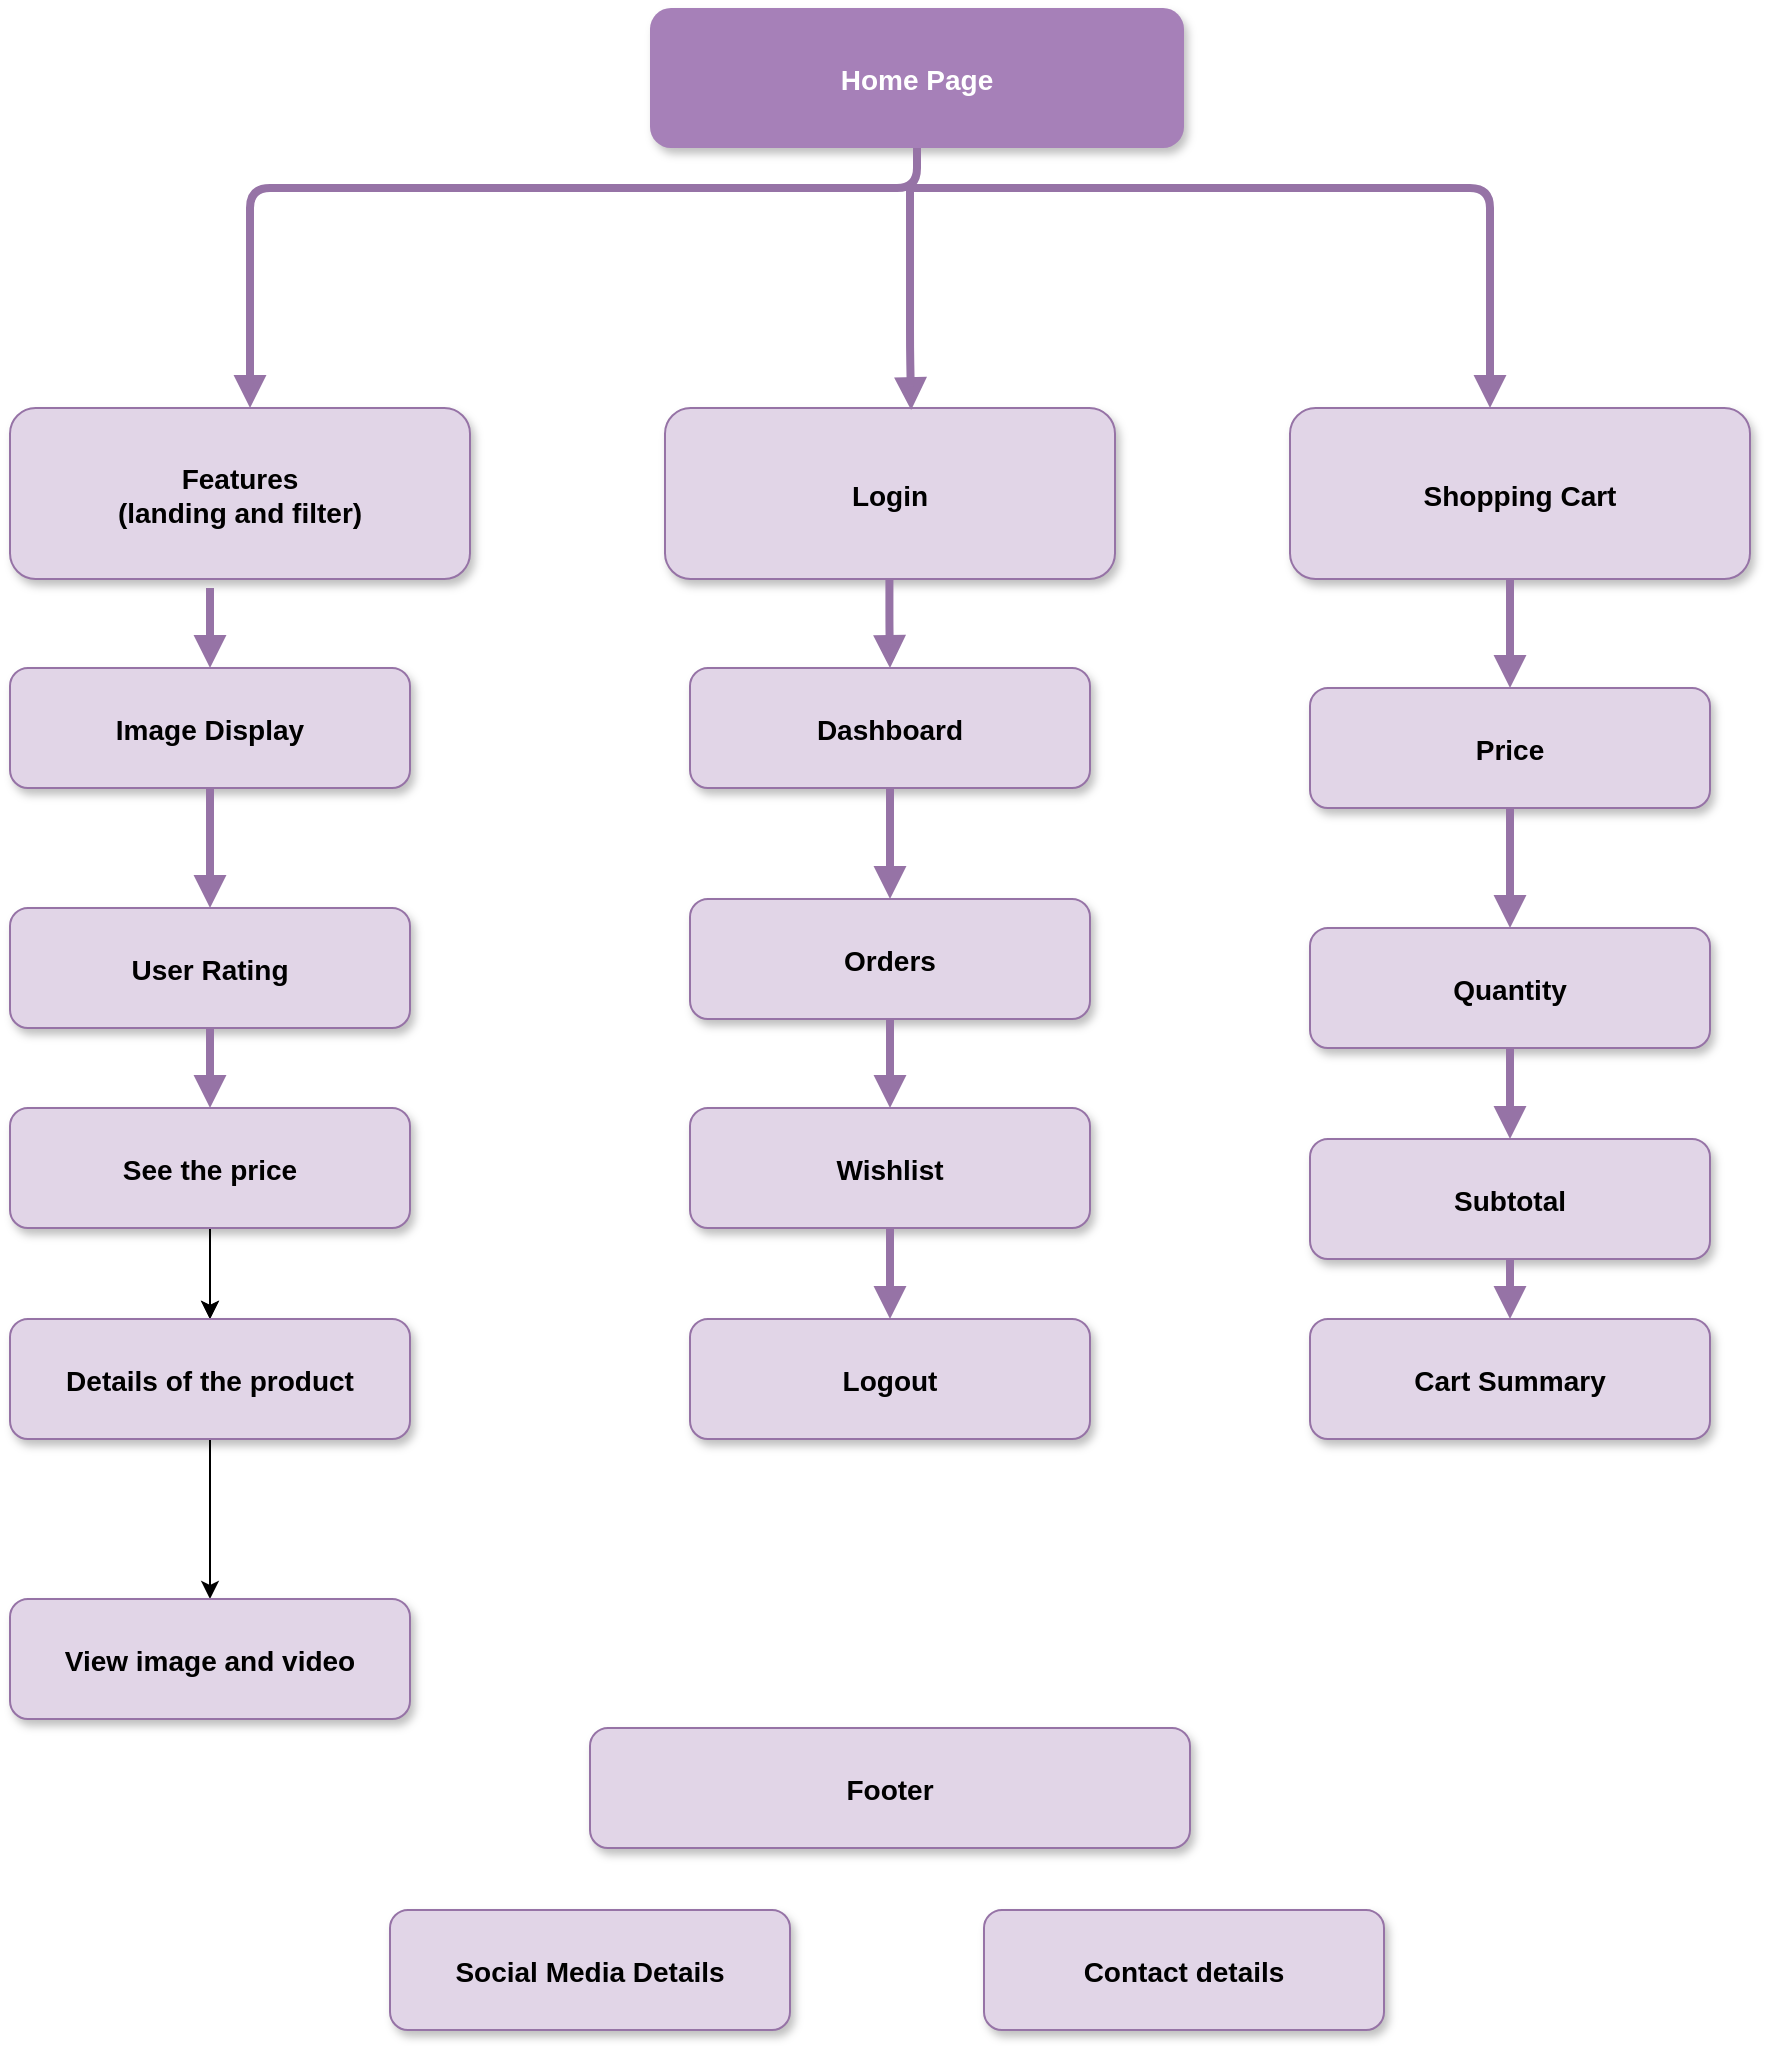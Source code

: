 <mxfile>
    <diagram name="Page-1" id="97916047-d0de-89f5-080d-49f4d83e522f">
        <mxGraphModel dx="1016" dy="1024" grid="1" gridSize="10" guides="1" tooltips="1" connect="1" arrows="1" fold="1" page="1" pageScale="1.5" pageWidth="1169" pageHeight="827" background="none" math="0" shadow="0">
            <root>
                <mxCell id="0"/>
                <mxCell id="1" parent="0"/>
                <mxCell id="2" value="Home Page" style="rounded=1;fillColor=#A680B8;strokeColor=none;shadow=1;gradientColor=none;fontStyle=1;fontColor=#FFFFFF;fontSize=14;" parent="1" vertex="1">
                    <mxGeometry x="610" y="230" width="267" height="70" as="geometry"/>
                </mxCell>
                <mxCell id="4" value="Features&#10;(landing and filter)" style="rounded=1;fillColor=#e1d5e7;strokeColor=#9673a6;shadow=1;fontStyle=1;fontSize=14;" parent="1" vertex="1">
                    <mxGeometry x="290" y="430" width="230" height="85.5" as="geometry"/>
                </mxCell>
                <mxCell id="5" value="Login" style="rounded=1;fillColor=#e1d5e7;strokeColor=#9673a6;shadow=1;fontStyle=1;fontSize=14;" parent="1" vertex="1">
                    <mxGeometry x="617.5" y="430" width="225" height="85.5" as="geometry"/>
                </mxCell>
                <mxCell id="6" value="Shopping Cart" style="rounded=1;fillColor=#e1d5e7;strokeColor=#9673a6;shadow=1;fontStyle=1;fontSize=14;" parent="1" vertex="1">
                    <mxGeometry x="930" y="430" width="230" height="85.5" as="geometry"/>
                </mxCell>
                <mxCell id="8" value="Image Display" style="rounded=1;fillColor=#e1d5e7;strokeColor=#9673a6;shadow=1;fontStyle=1;fontSize=14;" parent="1" vertex="1">
                    <mxGeometry x="290" y="560" width="200" height="60" as="geometry"/>
                </mxCell>
                <mxCell id="9" value="User Rating" style="rounded=1;fillColor=#e1d5e7;strokeColor=#9673a6;shadow=1;fontStyle=1;fontSize=14;" parent="1" vertex="1">
                    <mxGeometry x="290" y="680" width="200" height="60" as="geometry"/>
                </mxCell>
                <mxCell id="56" style="edgeStyle=none;html=1;entryX=0.5;entryY=0;entryDx=0;entryDy=0;" edge="1" parent="1" source="10" target="11">
                    <mxGeometry relative="1" as="geometry"/>
                </mxCell>
                <mxCell id="60" value="" style="edgeStyle=none;html=1;" edge="1" parent="1" source="10" target="11">
                    <mxGeometry relative="1" as="geometry"/>
                </mxCell>
                <mxCell id="10" value="See the price" style="rounded=1;fillColor=#e1d5e7;strokeColor=#9673a6;shadow=1;fontStyle=1;fontSize=14;" parent="1" vertex="1">
                    <mxGeometry x="290" y="780" width="200" height="60" as="geometry"/>
                </mxCell>
                <mxCell id="0Y3n2lwCZn4Gmev_FoNn-66" value="" style="edgeStyle=orthogonalEdgeStyle;rounded=0;orthogonalLoop=1;jettySize=auto;html=1;" parent="1" source="11" target="0Y3n2lwCZn4Gmev_FoNn-65" edge="1">
                    <mxGeometry relative="1" as="geometry"/>
                </mxCell>
                <mxCell id="11" value="Details of the product" style="rounded=1;fillColor=#e1d5e7;strokeColor=#9673a6;shadow=1;fontStyle=1;fontSize=14;" parent="1" vertex="1">
                    <mxGeometry x="290" y="885.5" width="200" height="60" as="geometry"/>
                </mxCell>
                <mxCell id="13" value="Dashboard" style="rounded=1;fillColor=#e1d5e7;strokeColor=#9673a6;shadow=1;fontStyle=1;fontSize=14;" parent="1" vertex="1">
                    <mxGeometry x="630" y="560" width="200" height="60" as="geometry"/>
                </mxCell>
                <mxCell id="14" value="Orders" style="rounded=1;fillColor=#e1d5e7;strokeColor=#9673a6;shadow=1;fontStyle=1;fontSize=14;" parent="1" vertex="1">
                    <mxGeometry x="630" y="675.5" width="200" height="60" as="geometry"/>
                </mxCell>
                <mxCell id="15" value="Wishlist" style="rounded=1;fillColor=#e1d5e7;strokeColor=#9673a6;shadow=1;fontStyle=1;fontSize=14;" parent="1" vertex="1">
                    <mxGeometry x="630" y="780" width="200" height="60" as="geometry"/>
                </mxCell>
                <mxCell id="16" value="Logout" style="rounded=1;fillColor=#e1d5e7;strokeColor=#9673a6;shadow=1;fontStyle=1;fontSize=14;" parent="1" vertex="1">
                    <mxGeometry x="630" y="885.5" width="200" height="60" as="geometry"/>
                </mxCell>
                <mxCell id="18" value="Price" style="rounded=1;fillColor=#e1d5e7;strokeColor=#9673a6;shadow=1;fontStyle=1;fontSize=14;" parent="1" vertex="1">
                    <mxGeometry x="940" y="570" width="200" height="60" as="geometry"/>
                </mxCell>
                <mxCell id="19" value="Quantity" style="rounded=1;fillColor=#e1d5e7;strokeColor=#9673a6;shadow=1;fontStyle=1;fontSize=14;" parent="1" vertex="1">
                    <mxGeometry x="940" y="690" width="200" height="60" as="geometry"/>
                </mxCell>
                <mxCell id="20" value="Subtotal" style="rounded=1;fillColor=#e1d5e7;strokeColor=#9673a6;shadow=1;fontStyle=1;fontSize=14;" parent="1" vertex="1">
                    <mxGeometry x="940" y="795.5" width="200" height="60" as="geometry"/>
                </mxCell>
                <mxCell id="21" value="Cart Summary" style="rounded=1;fillColor=#e1d5e7;strokeColor=#9673a6;shadow=1;fontStyle=1;fontSize=14;" parent="1" vertex="1">
                    <mxGeometry x="940" y="885.5" width="200" height="60" as="geometry"/>
                </mxCell>
                <mxCell id="31" value="" style="edgeStyle=elbowEdgeStyle;elbow=vertical;strokeWidth=4;endArrow=block;endFill=1;fontStyle=1;strokeColor=#9673a6;fillColor=#e1d5e7;exitX=0.5;exitY=1;exitDx=0;exitDy=0;" parent="1" source="2" target="4" edge="1">
                    <mxGeometry x="22" y="165.5" width="100" height="100" as="geometry">
                        <mxPoint x="772" y="405.5" as="sourcePoint"/>
                        <mxPoint x="122" y="165.5" as="targetPoint"/>
                        <Array as="points">
                            <mxPoint x="410" y="320"/>
                            <mxPoint x="410" y="330"/>
                            <mxPoint x="400" y="320"/>
                            <mxPoint x="390" y="330"/>
                            <mxPoint x="390" y="360"/>
                            <mxPoint x="740" y="320"/>
                        </Array>
                    </mxGeometry>
                </mxCell>
                <mxCell id="32" value="" style="edgeStyle=elbowEdgeStyle;elbow=vertical;strokeWidth=4;endArrow=block;endFill=1;fontStyle=1;strokeColor=#9673a6;fillColor=#e1d5e7;" parent="1" target="6" edge="1">
                    <mxGeometry x="22" y="165.5" width="100" height="100" as="geometry">
                        <mxPoint x="740" y="320" as="sourcePoint"/>
                        <mxPoint x="122" y="165.5" as="targetPoint"/>
                        <Array as="points">
                            <mxPoint x="1030" y="320"/>
                        </Array>
                    </mxGeometry>
                </mxCell>
                <mxCell id="38" value="" style="edgeStyle=elbowEdgeStyle;elbow=vertical;strokeWidth=4;endArrow=block;endFill=1;fontStyle=1;strokeColor=#9673a6;fillColor=#e1d5e7;" parent="1" source="8" target="9" edge="1">
                    <mxGeometry x="62" y="165.5" width="100" height="100" as="geometry">
                        <mxPoint x="62" y="265.5" as="sourcePoint"/>
                        <mxPoint x="162" y="165.5" as="targetPoint"/>
                    </mxGeometry>
                </mxCell>
                <mxCell id="39" value="" style="edgeStyle=elbowEdgeStyle;elbow=vertical;strokeWidth=4;endArrow=block;endFill=1;fontStyle=1;strokeColor=#9673a6;fillColor=#e1d5e7;" parent="1" source="9" target="10" edge="1">
                    <mxGeometry x="62" y="175.5" width="100" height="100" as="geometry">
                        <mxPoint x="62" y="275.5" as="sourcePoint"/>
                        <mxPoint x="162" y="175.5" as="targetPoint"/>
                    </mxGeometry>
                </mxCell>
                <mxCell id="42" value="" style="edgeStyle=elbowEdgeStyle;elbow=vertical;strokeWidth=4;endArrow=block;endFill=1;fontStyle=1;strokeColor=#9673a6;fillColor=#e1d5e7;" parent="1" target="14" edge="1">
                    <mxGeometry x="62" y="165.5" width="100" height="100" as="geometry">
                        <mxPoint x="730" y="620" as="sourcePoint"/>
                        <mxPoint x="162" y="165.5" as="targetPoint"/>
                    </mxGeometry>
                </mxCell>
                <mxCell id="43" value="" style="edgeStyle=elbowEdgeStyle;elbow=vertical;strokeWidth=4;endArrow=block;endFill=1;fontStyle=1;strokeColor=#9673a6;fillColor=#e1d5e7;" parent="1" source="14" target="15" edge="1">
                    <mxGeometry x="62" y="175.5" width="100" height="100" as="geometry">
                        <mxPoint x="62" y="275.5" as="sourcePoint"/>
                        <mxPoint x="162" y="175.5" as="targetPoint"/>
                    </mxGeometry>
                </mxCell>
                <mxCell id="44" value="" style="edgeStyle=elbowEdgeStyle;elbow=vertical;strokeWidth=4;endArrow=block;endFill=1;fontStyle=1;strokeColor=#9673a6;fillColor=#e1d5e7;" parent="1" source="15" target="16" edge="1">
                    <mxGeometry x="62" y="185.5" width="100" height="100" as="geometry">
                        <mxPoint x="62" y="285.5" as="sourcePoint"/>
                        <mxPoint x="162" y="185.5" as="targetPoint"/>
                    </mxGeometry>
                </mxCell>
                <mxCell id="46" value="" style="edgeStyle=elbowEdgeStyle;elbow=vertical;strokeWidth=4;endArrow=block;endFill=1;fontStyle=1;strokeColor=#9673a6;fillColor=#e1d5e7;" parent="1" source="18" target="19" edge="1">
                    <mxGeometry x="72" y="165.5" width="100" height="100" as="geometry">
                        <mxPoint x="72" y="265.5" as="sourcePoint"/>
                        <mxPoint x="172" y="165.5" as="targetPoint"/>
                    </mxGeometry>
                </mxCell>
                <mxCell id="47" value="" style="edgeStyle=elbowEdgeStyle;elbow=vertical;strokeWidth=4;endArrow=block;endFill=1;fontStyle=1;strokeColor=#9673a6;fillColor=#e1d5e7;" parent="1" source="19" target="20" edge="1">
                    <mxGeometry x="72" y="175.5" width="100" height="100" as="geometry">
                        <mxPoint x="72" y="275.5" as="sourcePoint"/>
                        <mxPoint x="172" y="175.5" as="targetPoint"/>
                    </mxGeometry>
                </mxCell>
                <mxCell id="48" value="" style="edgeStyle=elbowEdgeStyle;elbow=vertical;strokeWidth=4;endArrow=block;endFill=1;fontStyle=1;strokeColor=#9673a6;fillColor=#e1d5e7;" parent="1" source="20" target="21" edge="1">
                    <mxGeometry x="72" y="185.5" width="100" height="100" as="geometry">
                        <mxPoint x="72" y="285.5" as="sourcePoint"/>
                        <mxPoint x="172" y="185.5" as="targetPoint"/>
                    </mxGeometry>
                </mxCell>
                <mxCell id="55" value="" style="edgeStyle=elbowEdgeStyle;elbow=vertical;strokeWidth=4;endArrow=block;endFill=1;fontStyle=1;strokeColor=#9673a6;fillColor=#e1d5e7;entryX=0.547;entryY=0.012;entryDx=0;entryDy=0;entryPerimeter=0;" parent="1" target="5" edge="1">
                    <mxGeometry x="22" y="165.5" width="100" height="100" as="geometry">
                        <mxPoint x="740" y="320" as="sourcePoint"/>
                        <mxPoint x="740" y="450" as="targetPoint"/>
                        <Array as="points">
                            <mxPoint x="800" y="400"/>
                        </Array>
                    </mxGeometry>
                </mxCell>
                <mxCell id="0Y3n2lwCZn4Gmev_FoNn-57" value="" style="edgeStyle=elbowEdgeStyle;elbow=vertical;strokeWidth=4;endArrow=block;endFill=1;fontStyle=1;strokeColor=#9673a6;fillColor=#e1d5e7;entryX=0.5;entryY=0;entryDx=0;entryDy=0;" parent="1" target="8" edge="1">
                    <mxGeometry x="72" y="175.5" width="100" height="100" as="geometry">
                        <mxPoint x="390" y="520" as="sourcePoint"/>
                        <mxPoint x="400" y="680" as="targetPoint"/>
                        <Array as="points">
                            <mxPoint x="350" y="550"/>
                            <mxPoint x="390" y="560"/>
                        </Array>
                    </mxGeometry>
                </mxCell>
                <mxCell id="0Y3n2lwCZn4Gmev_FoNn-58" value="" style="edgeStyle=elbowEdgeStyle;elbow=vertical;strokeWidth=4;endArrow=block;endFill=1;fontStyle=1;strokeColor=#9673a6;fillColor=#e1d5e7;" parent="1" edge="1">
                    <mxGeometry x="61.71" y="61" width="100" height="100" as="geometry">
                        <mxPoint x="729.71" y="515.5" as="sourcePoint"/>
                        <mxPoint x="730" y="560" as="targetPoint"/>
                    </mxGeometry>
                </mxCell>
                <mxCell id="0Y3n2lwCZn4Gmev_FoNn-59" value="" style="edgeStyle=elbowEdgeStyle;elbow=vertical;strokeWidth=4;endArrow=block;endFill=1;fontStyle=1;strokeColor=#9673a6;fillColor=#e1d5e7;" parent="1" edge="1">
                    <mxGeometry x="171.41" y="171" width="100" height="100" as="geometry">
                        <mxPoint x="1040" y="516" as="sourcePoint"/>
                        <mxPoint x="1040" y="570" as="targetPoint"/>
                        <Array as="points">
                            <mxPoint x="1129.41" y="515.5"/>
                        </Array>
                    </mxGeometry>
                </mxCell>
                <mxCell id="0Y3n2lwCZn4Gmev_FoNn-60" value="Footer" style="rounded=1;fillColor=#e1d5e7;strokeColor=#9673a6;shadow=1;fontStyle=1;fontSize=14;" parent="1" vertex="1">
                    <mxGeometry x="580" y="1090" width="300" height="60" as="geometry"/>
                </mxCell>
                <mxCell id="0Y3n2lwCZn4Gmev_FoNn-62" value="Social Media Details" style="rounded=1;fillColor=#e1d5e7;strokeColor=#9673a6;shadow=1;fontStyle=1;fontSize=14;" parent="1" vertex="1">
                    <mxGeometry x="480" y="1181" width="200" height="60" as="geometry"/>
                </mxCell>
                <mxCell id="0Y3n2lwCZn4Gmev_FoNn-63" value="Contact details" style="rounded=1;fillColor=#e1d5e7;strokeColor=#9673a6;shadow=1;fontStyle=1;fontSize=14;" parent="1" vertex="1">
                    <mxGeometry x="777" y="1181" width="200" height="60" as="geometry"/>
                </mxCell>
                <mxCell id="0Y3n2lwCZn4Gmev_FoNn-65" value="View image and video" style="rounded=1;fillColor=#e1d5e7;strokeColor=#9673a6;shadow=1;fontStyle=1;fontSize=14;" parent="1" vertex="1">
                    <mxGeometry x="290" y="1025.5" width="200" height="60" as="geometry"/>
                </mxCell>
            </root>
        </mxGraphModel>
    </diagram>
</mxfile>